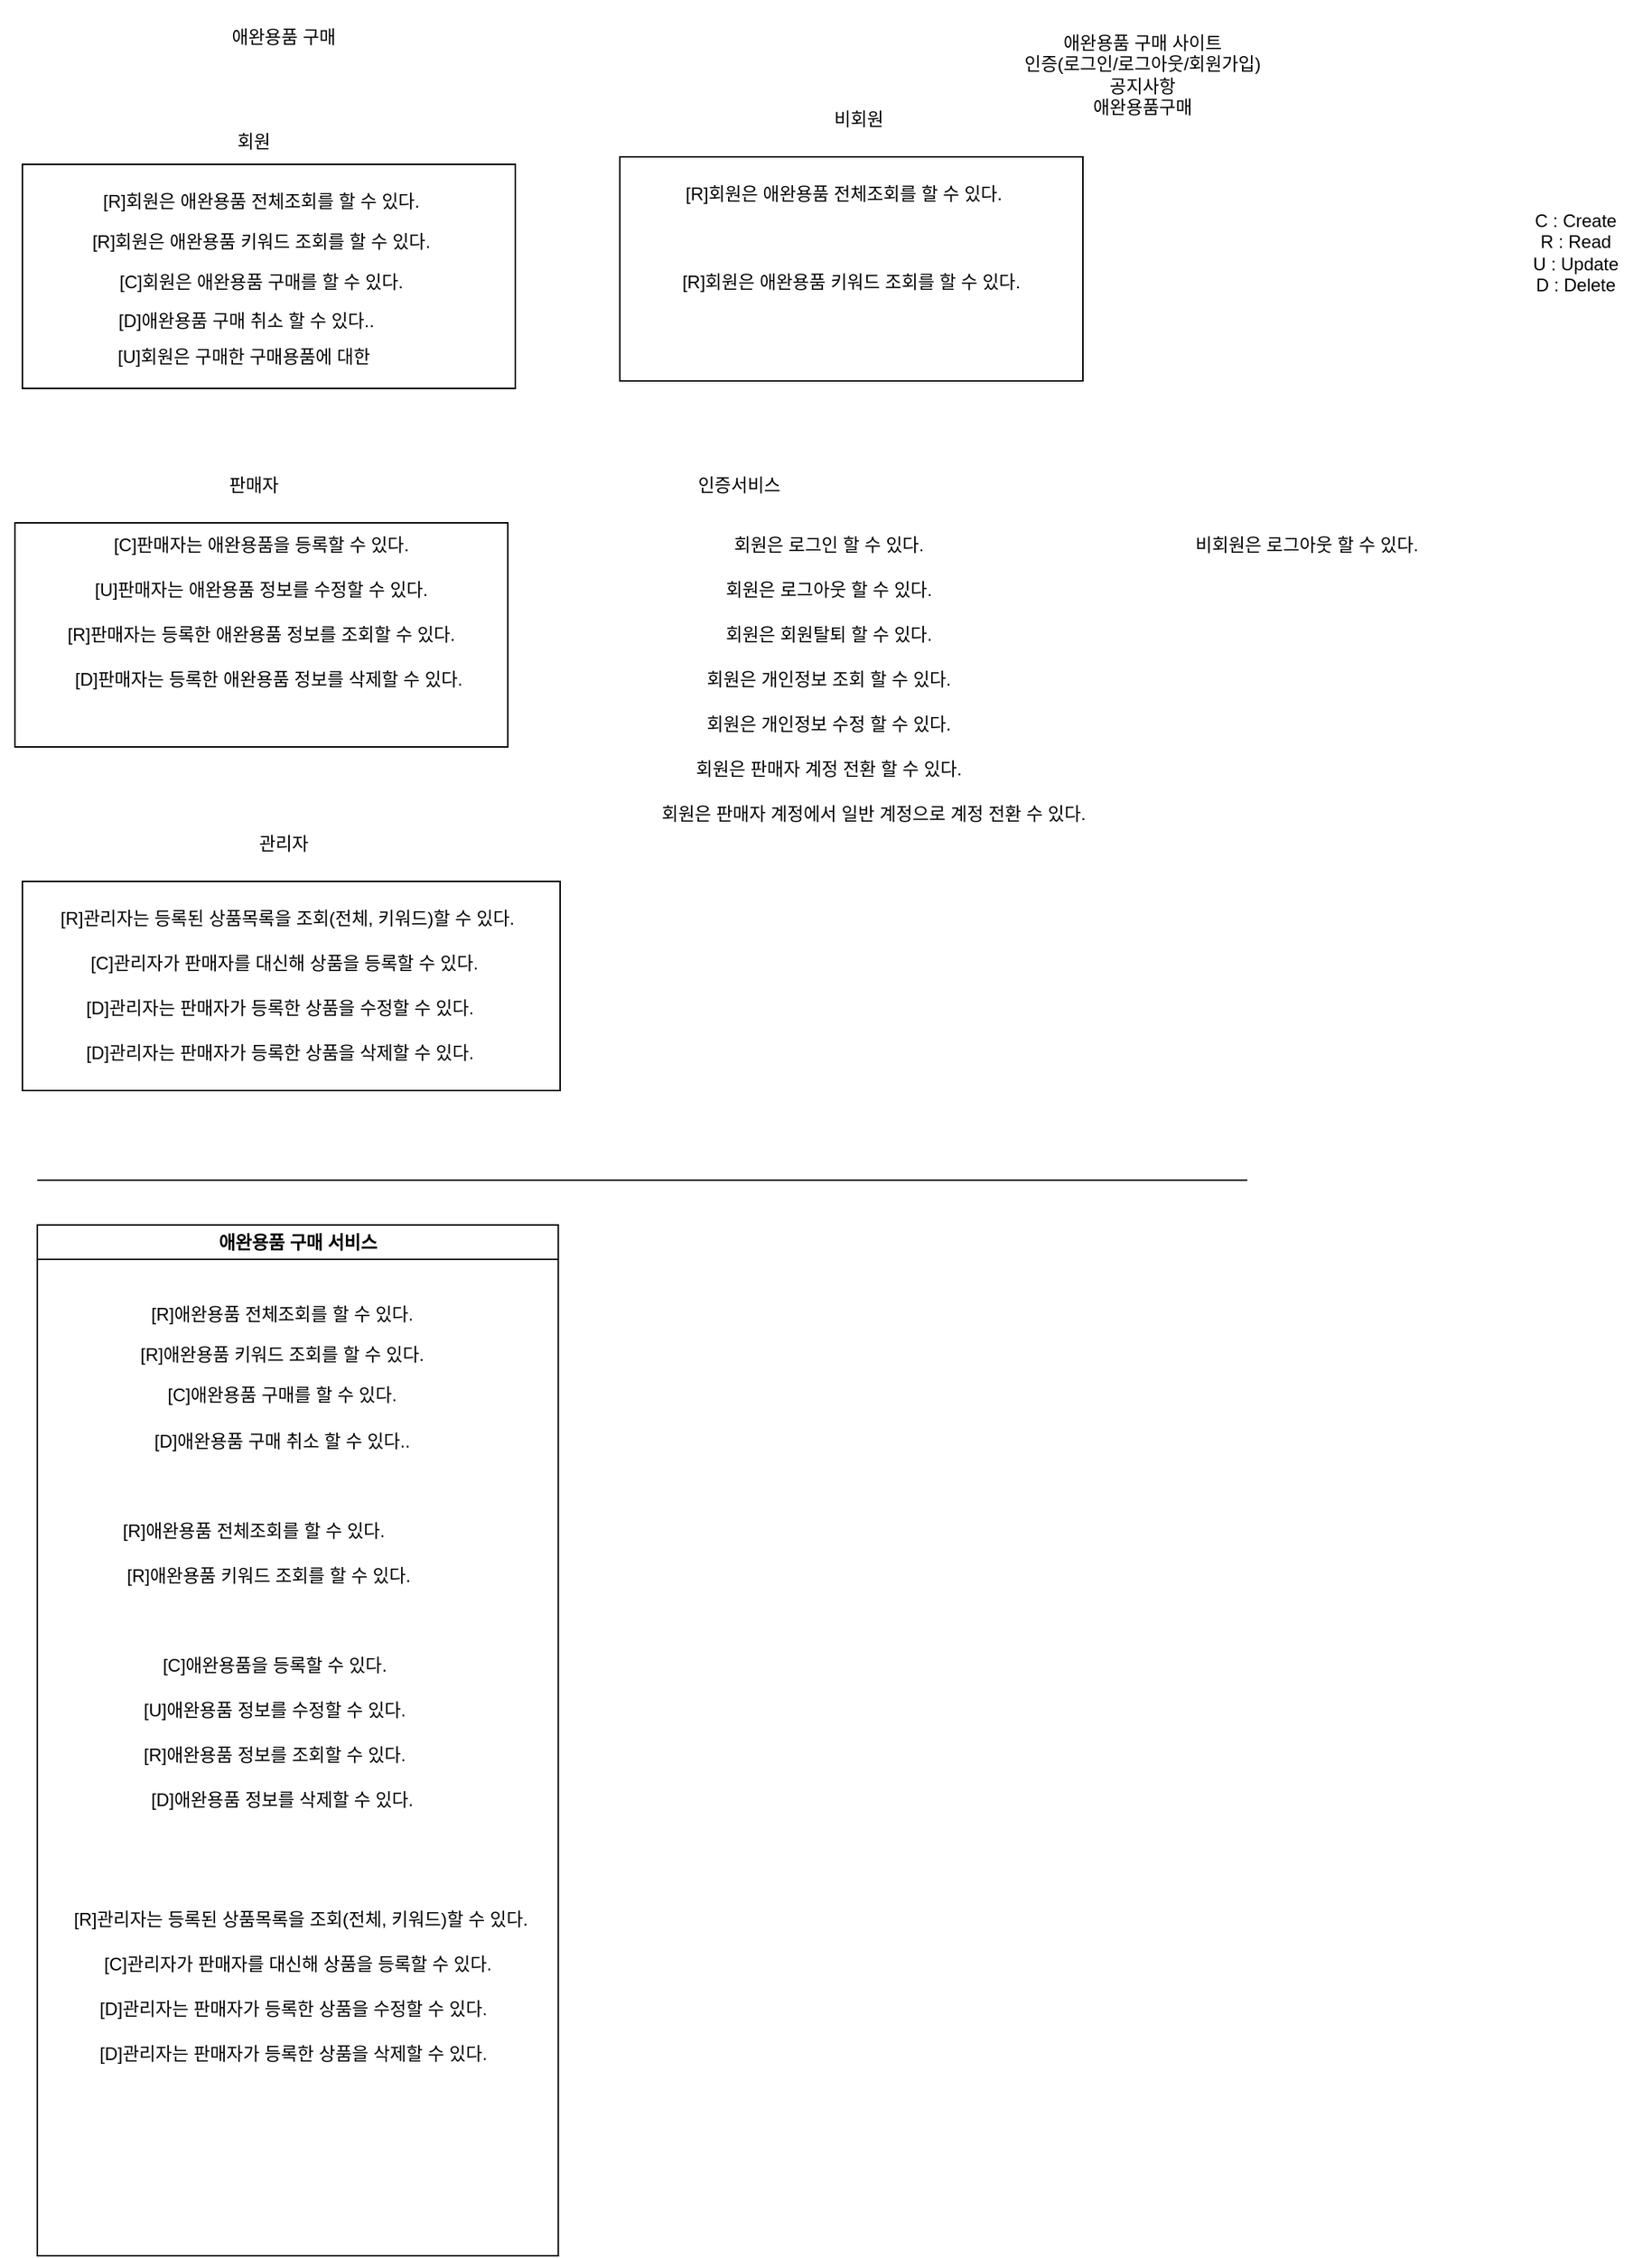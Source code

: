 <mxfile version="26.0.4">
  <diagram name="페이지-1" id="w_5Frhx8kl_-DsOlgKxV">
    <mxGraphModel dx="989" dy="582" grid="1" gridSize="10" guides="1" tooltips="1" connect="1" arrows="1" fold="1" page="1" pageScale="1" pageWidth="827" pageHeight="1169" math="0" shadow="0">
      <root>
        <mxCell id="0" />
        <mxCell id="1" parent="0" />
        <mxCell id="fQfQg7RxlyLOv3PlZWMU-31" value="" style="rounded=0;whiteSpace=wrap;html=1;" vertex="1" parent="1">
          <mxGeometry x="30" y="600" width="360" height="140" as="geometry" />
        </mxCell>
        <mxCell id="fQfQg7RxlyLOv3PlZWMU-26" value="" style="rounded=0;whiteSpace=wrap;html=1;" vertex="1" parent="1">
          <mxGeometry x="25" y="360" width="330" height="150" as="geometry" />
        </mxCell>
        <mxCell id="fQfQg7RxlyLOv3PlZWMU-20" value="" style="rounded=0;whiteSpace=wrap;html=1;" vertex="1" parent="1">
          <mxGeometry x="430" y="115" width="310" height="150" as="geometry" />
        </mxCell>
        <mxCell id="fQfQg7RxlyLOv3PlZWMU-18" value="" style="rounded=0;whiteSpace=wrap;html=1;" vertex="1" parent="1">
          <mxGeometry x="30" y="120" width="330" height="150" as="geometry" />
        </mxCell>
        <mxCell id="fQfQg7RxlyLOv3PlZWMU-2" value="애완용품 구매" style="text;html=1;align=center;verticalAlign=middle;whiteSpace=wrap;rounded=0;" vertex="1" parent="1">
          <mxGeometry x="140" y="10" width="130" height="50" as="geometry" />
        </mxCell>
        <mxCell id="fQfQg7RxlyLOv3PlZWMU-3" value="비회원&lt;span style=&quot;color: rgba(0, 0, 0, 0); font-family: monospace; font-size: 0px; text-align: start; text-wrap: nowrap;&quot;&gt;%3CmxGraphModel%3E%3Croot%3E%3CmxCell%20id%3D%220%22%2F%3E%3CmxCell%20id%3D%221%22%20parent%3D%220%22%2F%3E%3CmxCell%20id%3D%222%22%20value%3D%22%EC%95%A0%EC%99%84%EC%9A%A9%ED%92%88%20%EA%B5%AC%EB%A7%A4%22%20style%3D%22text%3Bhtml%3D1%3Balign%3Dcenter%3BverticalAlign%3Dmiddle%3BwhiteSpace%3Dwrap%3Brounded%3D0%3B%22%20vertex%3D%221%22%20parent%3D%221%22%3E%3CmxGeometry%20x%3D%22100%22%20y%3D%22110%22%20width%3D%22130%22%20height%3D%2250%22%20as%3D%22geometry%22%2F%3E%3C%2FmxCell%3E%3C%2Froot%3E%3C%2FmxGraphModel%3E&lt;/span&gt;" style="text;html=1;align=center;verticalAlign=middle;whiteSpace=wrap;rounded=0;" vertex="1" parent="1">
          <mxGeometry x="525" y="65" width="130" height="50" as="geometry" />
        </mxCell>
        <mxCell id="fQfQg7RxlyLOv3PlZWMU-4" value="판매자" style="text;html=1;align=center;verticalAlign=middle;whiteSpace=wrap;rounded=0;" vertex="1" parent="1">
          <mxGeometry x="120" y="310" width="130" height="50" as="geometry" />
        </mxCell>
        <mxCell id="fQfQg7RxlyLOv3PlZWMU-5" value="관리자" style="text;html=1;align=center;verticalAlign=middle;whiteSpace=wrap;rounded=0;" vertex="1" parent="1">
          <mxGeometry x="140" y="550" width="130" height="50" as="geometry" />
        </mxCell>
        <mxCell id="fQfQg7RxlyLOv3PlZWMU-6" value="회원" style="text;html=1;align=center;verticalAlign=middle;whiteSpace=wrap;rounded=0;" vertex="1" parent="1">
          <mxGeometry x="120" y="80" width="130" height="50" as="geometry" />
        </mxCell>
        <mxCell id="fQfQg7RxlyLOv3PlZWMU-7" value="[R]회원은 애완용품 전체조회를 할 수 있다." style="text;html=1;align=center;verticalAlign=middle;whiteSpace=wrap;rounded=0;" vertex="1" parent="1">
          <mxGeometry x="70" y="120" width="240" height="50" as="geometry" />
        </mxCell>
        <mxCell id="fQfQg7RxlyLOv3PlZWMU-8" value="[R]회원은 애완용품 키워드 조회를 할 수 있다." style="text;html=1;align=center;verticalAlign=middle;whiteSpace=wrap;rounded=0;" vertex="1" parent="1">
          <mxGeometry x="55" y="147" width="270" height="50" as="geometry" />
        </mxCell>
        <mxCell id="fQfQg7RxlyLOv3PlZWMU-9" value="C : Create&lt;div&gt;R : Read&lt;/div&gt;&lt;div&gt;U : Update&lt;/div&gt;&lt;div&gt;D : Delete&lt;/div&gt;" style="text;html=1;align=center;verticalAlign=middle;whiteSpace=wrap;rounded=0;" vertex="1" parent="1">
          <mxGeometry x="1020" y="134" width="100" height="90" as="geometry" />
        </mxCell>
        <mxCell id="fQfQg7RxlyLOv3PlZWMU-10" value="[R]회원은 애완용품 전체조회를 할 수 있다." style="text;html=1;align=center;verticalAlign=middle;whiteSpace=wrap;rounded=0;" vertex="1" parent="1">
          <mxGeometry x="460" y="115" width="240" height="50" as="geometry" />
        </mxCell>
        <mxCell id="fQfQg7RxlyLOv3PlZWMU-11" value="[R]회원은 애완용품 키워드 조회를 할 수 있다." style="text;html=1;align=center;verticalAlign=middle;whiteSpace=wrap;rounded=0;" vertex="1" parent="1">
          <mxGeometry x="450" y="174" width="270" height="50" as="geometry" />
        </mxCell>
        <mxCell id="fQfQg7RxlyLOv3PlZWMU-12" value="[C]회원은 애완용품 구매를 할 수 있다." style="text;html=1;align=center;verticalAlign=middle;whiteSpace=wrap;rounded=0;" vertex="1" parent="1">
          <mxGeometry x="70" y="174" width="240" height="50" as="geometry" />
        </mxCell>
        <mxCell id="fQfQg7RxlyLOv3PlZWMU-17" value="애완용품 구매 사이트&lt;div&gt;인증(로그인/로그아웃/회원가입)&lt;/div&gt;&lt;div&gt;공지사항&lt;/div&gt;&lt;div&gt;애완용품구매&lt;/div&gt;" style="text;html=1;align=center;verticalAlign=middle;whiteSpace=wrap;rounded=0;" vertex="1" parent="1">
          <mxGeometry x="690" y="20" width="180" height="80" as="geometry" />
        </mxCell>
        <mxCell id="fQfQg7RxlyLOv3PlZWMU-22" value="[C]판매자는 애완용품을 등록할 수 있다." style="text;html=1;align=center;verticalAlign=middle;whiteSpace=wrap;rounded=0;" vertex="1" parent="1">
          <mxGeometry x="15" y="360" width="350" height="30" as="geometry" />
        </mxCell>
        <mxCell id="fQfQg7RxlyLOv3PlZWMU-23" value="[U]판매자는 애완용품 정보를 수정할 수 있다." style="text;html=1;align=center;verticalAlign=middle;whiteSpace=wrap;rounded=0;" vertex="1" parent="1">
          <mxGeometry x="15" y="390" width="350" height="30" as="geometry" />
        </mxCell>
        <mxCell id="fQfQg7RxlyLOv3PlZWMU-24" value="[R]판매&lt;span style=&quot;color: rgba(0, 0, 0, 0); font-family: monospace; font-size: 0px; text-align: start; text-wrap: nowrap;&quot;&gt;%3CmxGraphModel%3E%3Croot%3E%3CmxCell%20id%3D%220%22%2F%3E%3CmxCell%20id%3D%221%22%20parent%3D%220%22%2F%3E%3CmxCell%20id%3D%222%22%20value%3D%22%5BU%5D%ED%8C%90%EB%A7%A4%EC%9E%90%EB%8A%94%20%EC%95%A0%EC%99%84%EC%9A%A9%ED%92%88%20%EC%A0%95%EB%B3%B4%EB%A5%BC%20%EC%88%98%EC%A0%95%ED%95%A0%20%EC%88%98%20%EC%9E%88%EB%8B%A4.%22%20style%3D%22text%3Bhtml%3D1%3Balign%3Dcenter%3BverticalAlign%3Dmiddle%3BwhiteSpace%3Dwrap%3Brounded%3D0%3B%22%20vertex%3D%221%22%20parent%3D%221%22%3E%3CmxGeometry%20x%3D%2215%22%20y%3D%22390%22%20width%3D%22350%22%20height%3D%2230%22%20as%3D%22geometry%22%2F%3E%3C%2FmxCell%3E%3C%2Froot%3E%3C%2FmxGraphModel%3E&lt;/span&gt;자는 등록한 애완용품 정보를 조회할 수 있다." style="text;html=1;align=center;verticalAlign=middle;whiteSpace=wrap;rounded=0;" vertex="1" parent="1">
          <mxGeometry x="15" y="420" width="350" height="30" as="geometry" />
        </mxCell>
        <mxCell id="fQfQg7RxlyLOv3PlZWMU-25" value="[D]판매&lt;span style=&quot;color: rgba(0, 0, 0, 0); font-family: monospace; font-size: 0px; text-align: start; text-wrap: nowrap;&quot;&gt;%3CmxGraphModel%3E%3Croot%3E%3CmxCell%20id%3D%220%22%2F%3E%3CmxCell%20id%3D%221%22%20parent%3D%220%22%2F%3E%3CmxCell%20id%3D%222%22%20value%3D%22%5BU%5D%ED%8C%90%EB%A7%A4%EC%9E%90%EB%8A%94%20%EC%95%A0%EC%99%84%EC%9A%A9%ED%92%88%20%EC%A0%95%EB%B3%B4%EB%A5%BC%20%EC%88%98%EC%A0%95%ED%95%A0%20%EC%88%98%20%EC%9E%88%EB%8B%A4.%22%20style%3D%22text%3Bhtml%3D1%3Balign%3Dcenter%3BverticalAlign%3Dmiddle%3BwhiteSpace%3Dwrap%3Brounded%3D0%3B%22%20vertex%3D%221%22%20parent%3D%221%22%3E%3CmxGeometry%20x%3D%2215%22%20y%3D%22390%22%20width%3D%22350%22%20height%3D%2230%22%20as%3D%22geometry%22%2F%3E%3C%2FmxCell%3E%3C%2Froot%3E%3C%2FmxGraphModel%3E&lt;/span&gt;자는 등록한 애완용품 정보를 삭제할 수 있다." style="text;html=1;align=center;verticalAlign=middle;whiteSpace=wrap;rounded=0;" vertex="1" parent="1">
          <mxGeometry x="20" y="450" width="350" height="30" as="geometry" />
        </mxCell>
        <mxCell id="fQfQg7RxlyLOv3PlZWMU-27" value="[R]관리자는 등록된 상품목록을 조회(전체, 키워드)할 수 있다." style="text;html=1;align=center;verticalAlign=middle;whiteSpace=wrap;rounded=0;" vertex="1" parent="1">
          <mxGeometry x="20" y="610" width="375" height="30" as="geometry" />
        </mxCell>
        <mxCell id="fQfQg7RxlyLOv3PlZWMU-28" value="[C]관리자가 판매자를 대신해 상품을 등록할 수 있다." style="text;html=1;align=center;verticalAlign=middle;whiteSpace=wrap;rounded=0;" vertex="1" parent="1">
          <mxGeometry x="17.5" y="640" width="375" height="30" as="geometry" />
        </mxCell>
        <mxCell id="fQfQg7RxlyLOv3PlZWMU-29" value="[D]관리자는 판매자가 등록한 상품을 수정할 수 있다." style="text;html=1;align=center;verticalAlign=middle;whiteSpace=wrap;rounded=0;" vertex="1" parent="1">
          <mxGeometry x="15" y="670" width="375" height="30" as="geometry" />
        </mxCell>
        <mxCell id="fQfQg7RxlyLOv3PlZWMU-30" value="[D]관리자는 판매자가 등록한 상품을 삭제할 수 있다." style="text;html=1;align=center;verticalAlign=middle;whiteSpace=wrap;rounded=0;" vertex="1" parent="1">
          <mxGeometry x="15" y="700" width="375" height="30" as="geometry" />
        </mxCell>
        <mxCell id="fQfQg7RxlyLOv3PlZWMU-34" value="애완용품 구매 서비스" style="swimlane;whiteSpace=wrap;html=1;" vertex="1" parent="1">
          <mxGeometry x="40" y="830" width="348.75" height="690" as="geometry" />
        </mxCell>
        <mxCell id="fQfQg7RxlyLOv3PlZWMU-37" value="[R]애완용품 전체조회를 할 수 있다." style="text;html=1;align=center;verticalAlign=middle;whiteSpace=wrap;rounded=0;" vertex="1" parent="fQfQg7RxlyLOv3PlZWMU-34">
          <mxGeometry x="43.75" y="35" width="240" height="50" as="geometry" />
        </mxCell>
        <mxCell id="fQfQg7RxlyLOv3PlZWMU-38" value="[R]애완용품 키워드 조회를 할 수 있다." style="text;html=1;align=center;verticalAlign=middle;whiteSpace=wrap;rounded=0;" vertex="1" parent="fQfQg7RxlyLOv3PlZWMU-34">
          <mxGeometry x="28.75" y="62" width="270" height="50" as="geometry" />
        </mxCell>
        <mxCell id="fQfQg7RxlyLOv3PlZWMU-39" value="[C]애완용품 구매를 할 수 있다." style="text;html=1;align=center;verticalAlign=middle;whiteSpace=wrap;rounded=0;" vertex="1" parent="fQfQg7RxlyLOv3PlZWMU-34">
          <mxGeometry x="43.75" y="89" width="240" height="50" as="geometry" />
        </mxCell>
        <mxCell id="fQfQg7RxlyLOv3PlZWMU-41" value="[C]애완용품을 등록할 수 있다." style="text;html=1;align=center;verticalAlign=middle;whiteSpace=wrap;rounded=0;" vertex="1" parent="fQfQg7RxlyLOv3PlZWMU-34">
          <mxGeometry x="-16.25" y="280" width="350" height="30" as="geometry" />
        </mxCell>
        <mxCell id="fQfQg7RxlyLOv3PlZWMU-42" value="[U]애완용품 정보를 수정할 수 있다." style="text;html=1;align=center;verticalAlign=middle;whiteSpace=wrap;rounded=0;" vertex="1" parent="fQfQg7RxlyLOv3PlZWMU-34">
          <mxGeometry x="-16.25" y="310" width="350" height="30" as="geometry" />
        </mxCell>
        <mxCell id="fQfQg7RxlyLOv3PlZWMU-43" value="[R]애완용품 정보를 조회할 수 있다." style="text;html=1;align=center;verticalAlign=middle;whiteSpace=wrap;rounded=0;" vertex="1" parent="fQfQg7RxlyLOv3PlZWMU-34">
          <mxGeometry x="-16.25" y="340" width="350" height="30" as="geometry" />
        </mxCell>
        <mxCell id="fQfQg7RxlyLOv3PlZWMU-44" value="[D]애완용품&lt;span style=&quot;color: rgba(0, 0, 0, 0); font-family: monospace; font-size: 0px; text-align: start; text-wrap: nowrap;&quot;&gt;%3CmxGraphModel%3E%3Croot%3E%3CmxCell%20id%3D%220%22%2F%3E%3CmxCell%20id%3D%221%22%20parent%3D%220%22%2F%3E%3CmxCell%20id%3D%222%22%20value%3D%22%5BU%5D%ED%8C%90%EB%A7%A4%EC%9E%90%EB%8A%94%20%EC%95%A0%EC%99%84%EC%9A%A9%ED%92%88%20%EC%A0%95%EB%B3%B4%EB%A5%BC%20%EC%88%98%EC%A0%95%ED%95%A0%20%EC%88%98%20%EC%9E%88%EB%8B%A4.%22%20style%3D%22text%3Bhtml%3D1%3Balign%3Dcenter%3BverticalAlign%3Dmiddle%3BwhiteSpace%3Dwrap%3Brounded%3D0%3B%22%20vertex%3D%221%22%20parent%3D%221%22%3E%3CmxGeometry%20x%3D%2215%22%20y%3D%22390%22%20width%3D%22350%22%20height%3D%2230%22%20as%3D%22geometry%22%2F%3E%3C%2FmxCell%3E%3C%2Froot%3E%3C%2FmxGraphM&lt;/span&gt;&amp;nbsp;정보를 삭제할 수 있다." style="text;html=1;align=center;verticalAlign=middle;whiteSpace=wrap;rounded=0;" vertex="1" parent="fQfQg7RxlyLOv3PlZWMU-34">
          <mxGeometry x="-11.25" y="370" width="350" height="30" as="geometry" />
        </mxCell>
        <mxCell id="fQfQg7RxlyLOv3PlZWMU-46" value="[R]애완용품 키워드 조회를 할 수 있다." style="text;html=1;align=center;verticalAlign=middle;whiteSpace=wrap;rounded=0;" vertex="1" parent="fQfQg7RxlyLOv3PlZWMU-34">
          <mxGeometry x="20" y="210" width="270" height="50" as="geometry" />
        </mxCell>
        <mxCell id="fQfQg7RxlyLOv3PlZWMU-45" value="[R]애완용품 전체조회를 할 수 있다." style="text;html=1;align=center;verticalAlign=middle;whiteSpace=wrap;rounded=0;" vertex="1" parent="fQfQg7RxlyLOv3PlZWMU-34">
          <mxGeometry x="25" y="180" width="240" height="50" as="geometry" />
        </mxCell>
        <mxCell id="fQfQg7RxlyLOv3PlZWMU-47" value="[R]관리자는 등록된 상품목록을 조회(전체, 키워드)할 수 있다." style="text;html=1;align=center;verticalAlign=middle;whiteSpace=wrap;rounded=0;" vertex="1" parent="fQfQg7RxlyLOv3PlZWMU-34">
          <mxGeometry x="-10.62" y="450" width="375" height="30" as="geometry" />
        </mxCell>
        <mxCell id="fQfQg7RxlyLOv3PlZWMU-48" value="[C]관리자가 판매자를 대신해 상품을 등록할 수 있다." style="text;html=1;align=center;verticalAlign=middle;whiteSpace=wrap;rounded=0;" vertex="1" parent="fQfQg7RxlyLOv3PlZWMU-34">
          <mxGeometry x="-13.12" y="480" width="375" height="30" as="geometry" />
        </mxCell>
        <mxCell id="fQfQg7RxlyLOv3PlZWMU-49" value="[D]관리자는 판매자가 등록한 상품을 수정할 수 있다." style="text;html=1;align=center;verticalAlign=middle;whiteSpace=wrap;rounded=0;" vertex="1" parent="fQfQg7RxlyLOv3PlZWMU-34">
          <mxGeometry x="-15.62" y="510" width="375" height="30" as="geometry" />
        </mxCell>
        <mxCell id="fQfQg7RxlyLOv3PlZWMU-50" value="[D]관리자는 판매자가 등록한 상품을 삭제할 수 있다." style="text;html=1;align=center;verticalAlign=middle;whiteSpace=wrap;rounded=0;" vertex="1" parent="fQfQg7RxlyLOv3PlZWMU-34">
          <mxGeometry x="-15.62" y="540" width="375" height="30" as="geometry" />
        </mxCell>
        <mxCell id="fQfQg7RxlyLOv3PlZWMU-51" value="[D]애완용품 구매 취소 할 수 있다.." style="text;html=1;align=center;verticalAlign=middle;whiteSpace=wrap;rounded=0;" vertex="1" parent="fQfQg7RxlyLOv3PlZWMU-34">
          <mxGeometry x="33.75" y="120" width="260" height="50" as="geometry" />
        </mxCell>
        <mxCell id="fQfQg7RxlyLOv3PlZWMU-36" value="" style="endArrow=none;html=1;rounded=0;" edge="1" parent="1">
          <mxGeometry width="50" height="50" relative="1" as="geometry">
            <mxPoint x="40" y="800" as="sourcePoint" />
            <mxPoint x="850" y="800" as="targetPoint" />
          </mxGeometry>
        </mxCell>
        <mxCell id="fQfQg7RxlyLOv3PlZWMU-52" value="[D]애완용품 구매 취소 할 수 있다.." style="text;html=1;align=center;verticalAlign=middle;whiteSpace=wrap;rounded=0;" vertex="1" parent="1">
          <mxGeometry x="50" y="200" width="260" height="50" as="geometry" />
        </mxCell>
        <mxCell id="fQfQg7RxlyLOv3PlZWMU-53" value="인증서비스" style="text;html=1;align=center;verticalAlign=middle;whiteSpace=wrap;rounded=0;" vertex="1" parent="1">
          <mxGeometry x="450" y="320" width="120" height="30" as="geometry" />
        </mxCell>
        <mxCell id="fQfQg7RxlyLOv3PlZWMU-54" value="회원은 로그인 할 수 있다." style="text;html=1;align=center;verticalAlign=middle;whiteSpace=wrap;rounded=0;" vertex="1" parent="1">
          <mxGeometry x="440" y="360" width="260" height="30" as="geometry" />
        </mxCell>
        <mxCell id="fQfQg7RxlyLOv3PlZWMU-55" value="회원은 로그아웃 할 수 있다.&lt;span style=&quot;color: rgba(0, 0, 0, 0); font-family: monospace; font-size: 0px; text-align: start; text-wrap: nowrap;&quot;&gt;%3CmxGraphModel%3E%3Croot%3E%3CmxCell%20id%3D%220%22%2F%3E%3CmxCell%20id%3D%221%22%20parent%3D%220%22%2F%3E%3CmxCell%20id%3D%222%22%20value%3D%22%ED%9A%8C%EC%9B%90%EC%9D%80%20%EB%A1%9C%EA%B7%B8%EC%9D%B8%20%ED%95%A0%20%EC%88%98%20%EC%9E%88%EB%8B%A4.%22%20style%3D%22text%3Bhtml%3D1%3Balign%3Dcenter%3BverticalAlign%3Dmiddle%3BwhiteSpace%3Dwrap%3Brounded%3D0%3B%22%20vertex%3D%221%22%20parent%3D%221%22%3E%3CmxGeometry%20x%3D%22470%22%20y%3D%22350%22%20width%3D%22260%22%20height%3D%2230%22%20as%3D%22geometry%22%2F%3E%3C%2FmxCell%3E%3C%2Froot%3E%3C%2FmxGraphModel%3E&lt;/span&gt;" style="text;html=1;align=center;verticalAlign=middle;whiteSpace=wrap;rounded=0;" vertex="1" parent="1">
          <mxGeometry x="440" y="390" width="260" height="30" as="geometry" />
        </mxCell>
        <mxCell id="fQfQg7RxlyLOv3PlZWMU-56" value="비회원은 로그아웃 할 수 있다.&lt;span style=&quot;color: rgba(0, 0, 0, 0); font-family: monospace; font-size: 0px; text-align: start; text-wrap: nowrap;&quot;&gt;%3CmxGraphModel%3E%3Croot%3E%3CmxCell%20id%3D%220%22%2F%3E%3CmxCell%20id%3D%221%22%20parent%3D%220%22%2F%3E%3CmxCell%20id%3D%222%22%20value%3D%22%ED%9A%8C%EC%9B%90%EC%9D%80%20%EB%A1%9C%EA%B7%B8%EC%9D%B8%20%ED%95%A0%20%EC%88%98%20%EC%9E%88%EB%8B%A4.%22%20style%3D%22text%3Bhtml%3D1%3Balign%3Dcenter%3BverticalAlign%3Dmiddle%3BwhiteSpace%3Dwrap%3Brounded%3D0%3B%22%20vertex%3D%221%22%20parent%3D%221%22%3E%3CmxGeometry%20x%3D%22470%22%20y%3D%22350%22%20width%3D%22260%22%20height%3D%2230%22%20as%3D%22geometry%22%2F%3E%3C%2FmxCell%3E%3C%2Froot%3E%3C%2FmxGraphModel%3E&lt;/span&gt;" style="text;html=1;align=center;verticalAlign=middle;whiteSpace=wrap;rounded=0;" vertex="1" parent="1">
          <mxGeometry x="760" y="360" width="260" height="30" as="geometry" />
        </mxCell>
        <mxCell id="fQfQg7RxlyLOv3PlZWMU-57" value="회원은 회원탈퇴 할 수 있다.&lt;span style=&quot;color: rgba(0, 0, 0, 0); font-family: monospace; font-size: 0px; text-align: start; text-wrap: nowrap;&quot;&gt;%3CmxGraphModel%3E%3Croot%3E%3CmxCell%20id%3D%220%22%2F%3E%3CmxCell%20id%3D%221%22%20parent%3D%220%22%2F%3E%3CmxCell%20id%3D%222%22%20value%3D%22%ED%9A%8C%EC%9B%90%EC%9D%80%20%EB%A1%9C%EA%B7%B8%EC%9D%B8%20%ED%95%A0%20%EC%88%98%20%EC%9E%88%EB%8B%A4.%22%20style%3D%22text%3Bhtml%3D1%3Balign%3Dcenter%3BverticalAlign%3Dmiddle%3BwhiteSpace%3Dwrap%3Brounded%3D0%3B%22%20vertex%3D%221%22%20parent%3D%221%22%3E%3CmxGeometry%20x%3D%22470%22%20y%3D%22350%22%20width%3D%22260%22%20height%3D%2230%22%20as%3D%22geometry%22%2F%3E%3C%2FmxCell%3E%3C%2Froot%3E%3C%2FmxGraphModel%3E&lt;/span&gt;" style="text;html=1;align=center;verticalAlign=middle;whiteSpace=wrap;rounded=0;" vertex="1" parent="1">
          <mxGeometry x="440" y="420" width="260" height="30" as="geometry" />
        </mxCell>
        <mxCell id="fQfQg7RxlyLOv3PlZWMU-58" value="회원은 개인정보 조회 할 수 있다.&lt;span style=&quot;color: rgba(0, 0, 0, 0); font-family: monospace; font-size: 0px; text-align: start; text-wrap: nowrap;&quot;&gt;%3CmxGraphModel%3E%3Croot%3E%3CmxCell%20id%3D%220%22%2F%3E%3CmxCell%20id%3D%221%22%20parent%3D%220%22%2F%3E%3CmxCell%20id%3D%222%22%20value%3D%22%ED%9A%8C%EC%9B%90%EC%9D%80%20%EB%A1%9C%EA%B7%B8%EC%9D%B8%20%ED%95%A0%20%EC%88%98%20%EC%9E%88%EB%8B%A4.%22%20style%3D%22text%3Bhtml%3D1%3Balign%3Dcenter%3BverticalAlign%3Dmiddle%3BwhiteSpace%3Dwrap%3Brounded%3D0%3B%22%20vertex%3D%221%22%20parent%3D%221%22%3E%3CmxGeometry%20x%3D%22470%22%20y%3D%22350%22%20width%3D%22260%22%20height%3D%2230%22%20as%3D%22geometry%22%2F%3E%3C%2FmxCell%3E%3C%2Froot%3E%3C%2FmxGraphModel%3E&lt;/span&gt;" style="text;html=1;align=center;verticalAlign=middle;whiteSpace=wrap;rounded=0;" vertex="1" parent="1">
          <mxGeometry x="440" y="450" width="260" height="30" as="geometry" />
        </mxCell>
        <mxCell id="fQfQg7RxlyLOv3PlZWMU-59" value="회원은 개인정보 수정 할 수 있다.&lt;span style=&quot;color: rgba(0, 0, 0, 0); font-family: monospace; font-size: 0px; text-align: start; text-wrap: nowrap;&quot;&gt;%3CmxGraphModel%3E%3Croot%3E%3CmxCell%20id%3D%220%22%2F%3E%3CmxCell%20id%3D%221%22%20parent%3D%220%22%2F%3E%3CmxCell%20id%3D%222%22%20value%3D%22%ED%9A%8C%EC%9B%90%EC%9D%80%20%EB%A1%9C%EA%B7%B8%EC%9D%B8%20%ED%95%A0%20%EC%88%98%20%EC%9E%88%EB%8B%A4.%22%20style%3D%22text%3Bhtml%3D1%3Balign%3Dcenter%3BverticalAlign%3Dmiddle%3BwhiteSpace%3Dwrap%3Brounded%3D0%3B%22%20vertex%3D%221%22%20parent%3D%221%22%3E%3CmxGeometry%20x%3D%22470%22%20y%3D%22350%22%20width%3D%22260%22%20height%3D%2230%22%20as%3D%22geometry%22%2F%3E%3C%2FmxCell%3E%3C%2Froot%3E%3C%2FmxGraphModel%3E&lt;/span&gt;" style="text;html=1;align=center;verticalAlign=middle;whiteSpace=wrap;rounded=0;" vertex="1" parent="1">
          <mxGeometry x="440" y="480" width="260" height="30" as="geometry" />
        </mxCell>
        <mxCell id="fQfQg7RxlyLOv3PlZWMU-60" value="회원은 판매자 계정 전환 할 수 있다.&lt;span style=&quot;color: rgba(0, 0, 0, 0); font-family: monospace; font-size: 0px; text-align: start; text-wrap: nowrap;&quot;&gt;%3CmxGraphModel%3E%3Croot%3E%3CmxCell%20id%3D%220%22%2F%3E%3CmxCell%20id%3D%221%22%20parent%3D%220%22%2F%3E%3CmxCell%20id%3D%222%22%20value%3D%22%ED%9A%8C%EC%9B%90%EC%9D%80%20%EB%A1%9C%EA%B7%B8%EC%9D%B8%20%ED%95%A0%20%EC%88%98%20%EC%9E%88%EB%8B%A4.%22%20style%3D%22text%3Bhtml%3D1%3Balign%3Dcenter%3BverticalAlign%3Dmiddle%3BwhiteSpace%3Dwrap%3Brounded%3D0%3B%22%20vertex%3D%221%22%20parent%3D%221%22%3E%3CmxGeometry%20x%3D%22470%22%20y%3D%22350%22%20width%3D%22260%22%20height%3D%2230%22%20as%3D%22geometry%22%2F%3E%3C%2FmxCell%3E%3C%2Froot%3E%3C%2FmxGraphModel%3E&lt;/span&gt;" style="text;html=1;align=center;verticalAlign=middle;whiteSpace=wrap;rounded=0;" vertex="1" parent="1">
          <mxGeometry x="440" y="510" width="260" height="30" as="geometry" />
        </mxCell>
        <mxCell id="fQfQg7RxlyLOv3PlZWMU-61" value="회원은 판매자 계정에서 일반 계정으로 계정 전환 수 있다.&lt;span style=&quot;color: rgba(0, 0, 0, 0); font-family: monospace; font-size: 0px; text-align: start; text-wrap: nowrap;&quot;&gt;%3CmxGraphModel%3E%3Croot%3E%3CmxCell%20id%3D%220%22%2F%3E%3CmxCell%20id%3D%221%22%20parent%3D%220%22%2F%3E%3CmxCell%20id%3D%222%22%20value%3D%22%ED%9A%8C%EC%9B%90%EC%9D%80%20%EB%A1%9C%EA%B7%B8%EC%9D%B8%20%ED%95%A0%20%EC%88%98%20%EC%9E%88%EB%8B%A4.%22%20style%3D%22text%3Bhtml%3D1%3Balign%3Dcenter%3BverticalAlign%3Dmiddle%3BwhiteSpace%3Dwrap%3Brounded%3D0%3B%22%20vertex%3D%221%22%20parent%3D%221%22%3E%3CmxGeometry%20x%3D%22470%22%20y%3D%22350%22%20width%3D%22260%22%20height%3D%2230%22%20as%3D%22geometry%22%2F%3E%3C%2FmxCell%3E%3C%2Froot%3E%3C%2FmxGraphModel%3E&lt;/span&gt;" style="text;html=1;align=center;verticalAlign=middle;whiteSpace=wrap;rounded=0;" vertex="1" parent="1">
          <mxGeometry x="440" y="540" width="320" height="30" as="geometry" />
        </mxCell>
        <mxCell id="fQfQg7RxlyLOv3PlZWMU-62" value="[U]회원은 구매한 구매용품에 대한&amp;nbsp;" style="text;html=1;align=center;verticalAlign=middle;whiteSpace=wrap;rounded=0;" vertex="1" parent="1">
          <mxGeometry x="50" y="224" width="260" height="50" as="geometry" />
        </mxCell>
      </root>
    </mxGraphModel>
  </diagram>
</mxfile>
